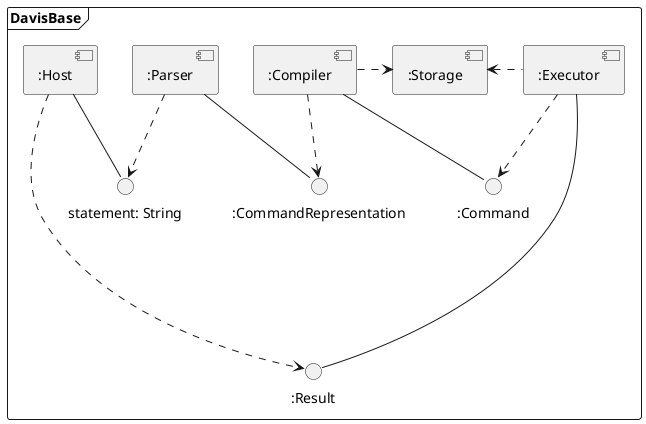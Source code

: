 @startuml DavisBase Component Diagram

frame "DavisBase" {

  component ":Host" as host
  component ":Parser" as parser
  component ":Compiler" as compiler
  component ":Executor" as executor
  component ":Storage" as storage

  host -[hidden]> parser
  parser -[hidden]> compiler
  compiler .right.> storage
  storage <.right. executor

  interface "statement: String" as statement
  interface ":CommandRepresentation" as representation
  interface ":Command" as command
  interface ":Result" as result

  host -down- statement
  statement <.up. parser

  parser -down- representation
  representation <.up. compiler

  compiler -down- command
  command <.up. executor

  executor --down-- result
  result <.up. host

}

@enduml
